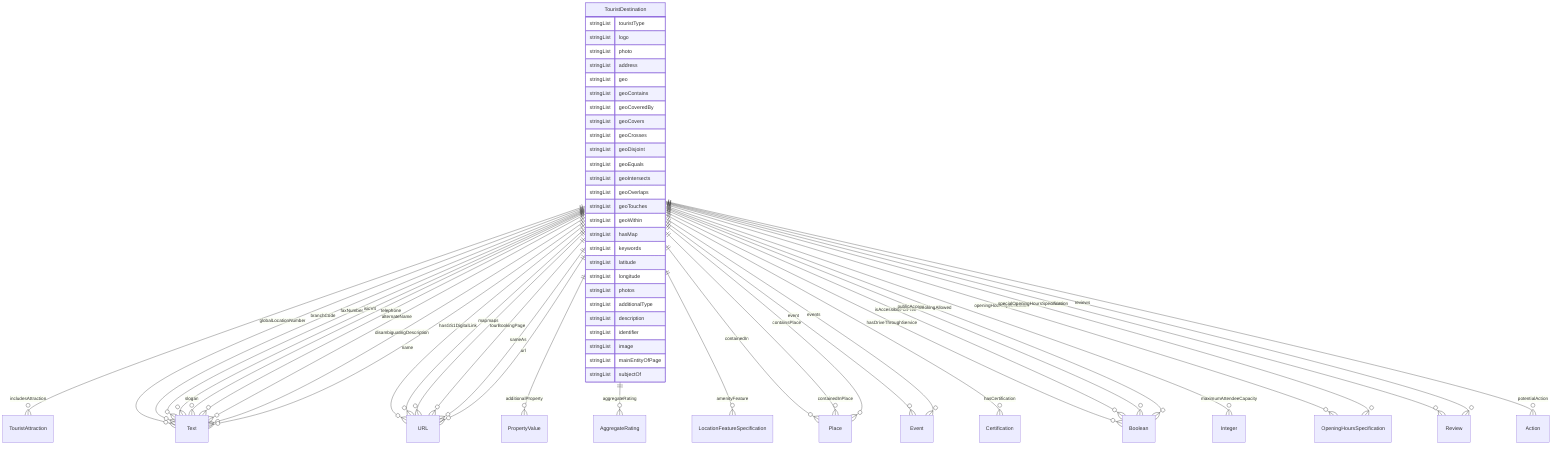 erDiagram
TouristDestination {
    stringList touristType  
    stringList logo  
    stringList photo  
    stringList address  
    stringList geo  
    stringList geoContains  
    stringList geoCoveredBy  
    stringList geoCovers  
    stringList geoCrosses  
    stringList geoDisjoint  
    stringList geoEquals  
    stringList geoIntersects  
    stringList geoOverlaps  
    stringList geoTouches  
    stringList geoWithin  
    stringList hasMap  
    stringList keywords  
    stringList latitude  
    stringList longitude  
    stringList photos  
    stringList additionalType  
    stringList description  
    stringList identifier  
    stringList image  
    stringList mainEntityOfPage  
    stringList subjectOf  
}

TouristDestination ||--}o TouristAttraction : "includesAttraction"
TouristDestination ||--}o Text : "globalLocationNumber"
TouristDestination ||--}o URL : "hasGS1DigitalLink"
TouristDestination ||--}o PropertyValue : "additionalProperty"
TouristDestination ||--}o AggregateRating : "aggregateRating"
TouristDestination ||--}o LocationFeatureSpecification : "amenityFeature"
TouristDestination ||--}o Text : "branchCode"
TouristDestination ||--}o Place : "containedIn"
TouristDestination ||--}o Place : "containedInPlace"
TouristDestination ||--}o Place : "containsPlace"
TouristDestination ||--}o Event : "event"
TouristDestination ||--}o Event : "events"
TouristDestination ||--}o Text : "faxNumber"
TouristDestination ||--}o Certification : "hasCertification"
TouristDestination ||--}o Boolean : "hasDriveThroughService"
TouristDestination ||--}o Boolean : "isAccessibleForFree"
TouristDestination ||--}o Text : "isicV4"
TouristDestination ||--}o URL : "map"
TouristDestination ||--}o URL : "maps"
TouristDestination ||--}o Integer : "maximumAttendeeCapacity"
TouristDestination ||--}o OpeningHoursSpecification : "openingHoursSpecification"
TouristDestination ||--}o Boolean : "publicAccess"
TouristDestination ||--}o Review : "review"
TouristDestination ||--}o Review : "reviews"
TouristDestination ||--}o Text : "slogan"
TouristDestination ||--}o Boolean : "smokingAllowed"
TouristDestination ||--}o OpeningHoursSpecification : "specialOpeningHoursSpecification"
TouristDestination ||--}o Text : "telephone"
TouristDestination ||--}o URL : "tourBookingPage"
TouristDestination ||--}o Text : "alternateName"
TouristDestination ||--}o Text : "disambiguatingDescription"
TouristDestination ||--}o Text : "name"
TouristDestination ||--}o URL : "sameAs"
TouristDestination ||--}o Action : "potentialAction"
TouristDestination ||--}o URL : "url"